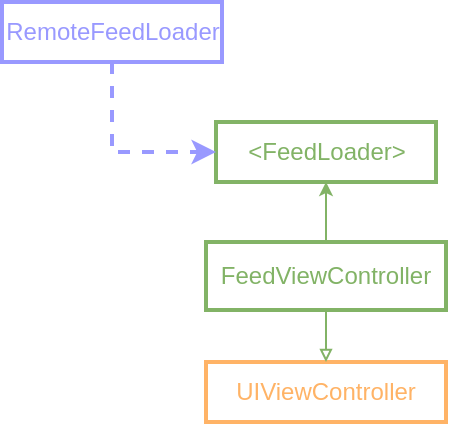 <mxfile version="14.9.5" type="github">
  <diagram id="C5RBs43oDa-KdzZeNtuy" name="Page-1">
    <mxGraphModel dx="1006" dy="602" grid="1" gridSize="10" guides="1" tooltips="1" connect="1" arrows="1" fold="1" page="1" pageScale="1" pageWidth="827" pageHeight="1169" math="0" shadow="0">
      <root>
        <mxCell id="WIyWlLk6GJQsqaUBKTNV-0" />
        <mxCell id="WIyWlLk6GJQsqaUBKTNV-1" parent="WIyWlLk6GJQsqaUBKTNV-0" />
        <mxCell id="6uqJ5VnDMY3r38TNFolU-4" value="FeedViewController" style="whiteSpace=wrap;html=1;strokeColor=#82B366;fontColor=#82B366;strokeWidth=2;" vertex="1" parent="WIyWlLk6GJQsqaUBKTNV-1">
          <mxGeometry x="252" y="170" width="120" height="34" as="geometry" />
        </mxCell>
        <mxCell id="6uqJ5VnDMY3r38TNFolU-5" value="UIViewController" style="whiteSpace=wrap;html=1;labelBackgroundColor=#ffffff;fontColor=#FFB366;strokeColor=#FFB366;strokeWidth=2;" vertex="1" parent="WIyWlLk6GJQsqaUBKTNV-1">
          <mxGeometry x="252" y="230" width="120" height="30" as="geometry" />
        </mxCell>
        <mxCell id="6uqJ5VnDMY3r38TNFolU-6" value="" style="endArrow=block;endSize=4;endFill=0;html=1;fontColor=#FFCC99;exitX=0.5;exitY=1;exitDx=0;exitDy=0;entryX=0.5;entryY=0;entryDx=0;entryDy=0;jumpSize=4;fillColor=#d5e8d4;strokeColor=#82b366;startSize=4;" edge="1" parent="WIyWlLk6GJQsqaUBKTNV-1" source="6uqJ5VnDMY3r38TNFolU-4" target="6uqJ5VnDMY3r38TNFolU-5">
          <mxGeometry width="160" relative="1" as="geometry">
            <mxPoint x="360" y="320" as="sourcePoint" />
            <mxPoint x="520" y="320" as="targetPoint" />
          </mxGeometry>
        </mxCell>
        <mxCell id="6uqJ5VnDMY3r38TNFolU-7" value="&amp;lt;FeedLoader&amp;gt;" style="html=1;labelBackgroundColor=#ffffff;gradientColor=none;strokeWidth=2;strokeColor=#82B366;fontColor=#82B366;" vertex="1" parent="WIyWlLk6GJQsqaUBKTNV-1">
          <mxGeometry x="257" y="110" width="110" height="30" as="geometry" />
        </mxCell>
        <mxCell id="6uqJ5VnDMY3r38TNFolU-13" style="edgeStyle=orthogonalEdgeStyle;jumpSize=4;orthogonalLoop=1;jettySize=auto;html=1;exitX=0.5;exitY=1;exitDx=0;exitDy=0;fontColor=#FFB366;endSize=8;strokeColor=#82B366;" edge="1" parent="WIyWlLk6GJQsqaUBKTNV-1" source="6uqJ5VnDMY3r38TNFolU-4" target="6uqJ5VnDMY3r38TNFolU-4">
          <mxGeometry relative="1" as="geometry" />
        </mxCell>
        <mxCell id="6uqJ5VnDMY3r38TNFolU-14" value="" style="endArrow=classic;html=1;fontColor=#82B366;startSize=4;endSize=4;strokeColor=#82B366;exitX=0.5;exitY=0;exitDx=0;exitDy=0;entryX=0.5;entryY=1;entryDx=0;entryDy=0;" edge="1" parent="WIyWlLk6GJQsqaUBKTNV-1" source="6uqJ5VnDMY3r38TNFolU-4" target="6uqJ5VnDMY3r38TNFolU-7">
          <mxGeometry width="50" height="50" relative="1" as="geometry">
            <mxPoint x="270" y="190" as="sourcePoint" />
            <mxPoint x="320" y="140" as="targetPoint" />
          </mxGeometry>
        </mxCell>
        <mxCell id="6uqJ5VnDMY3r38TNFolU-26" style="edgeStyle=orthogonalEdgeStyle;rounded=0;jumpSize=4;orthogonalLoop=1;jettySize=auto;html=1;entryX=0;entryY=0.5;entryDx=0;entryDy=0;dashed=1;fontColor=#82B366;startArrow=none;startFill=0;strokeColor=#9999FF;strokeWidth=2;" edge="1" parent="WIyWlLk6GJQsqaUBKTNV-1" source="6uqJ5VnDMY3r38TNFolU-15" target="6uqJ5VnDMY3r38TNFolU-7">
          <mxGeometry relative="1" as="geometry" />
        </mxCell>
        <mxCell id="6uqJ5VnDMY3r38TNFolU-15" value="RemoteFeedLoader" style="html=1;labelBackgroundColor=#ffffff;gradientColor=none;strokeWidth=2;strokeColor=#9999FF;fontColor=#9999FF;" vertex="1" parent="WIyWlLk6GJQsqaUBKTNV-1">
          <mxGeometry x="150" y="50" width="110" height="30" as="geometry" />
        </mxCell>
      </root>
    </mxGraphModel>
  </diagram>
</mxfile>
